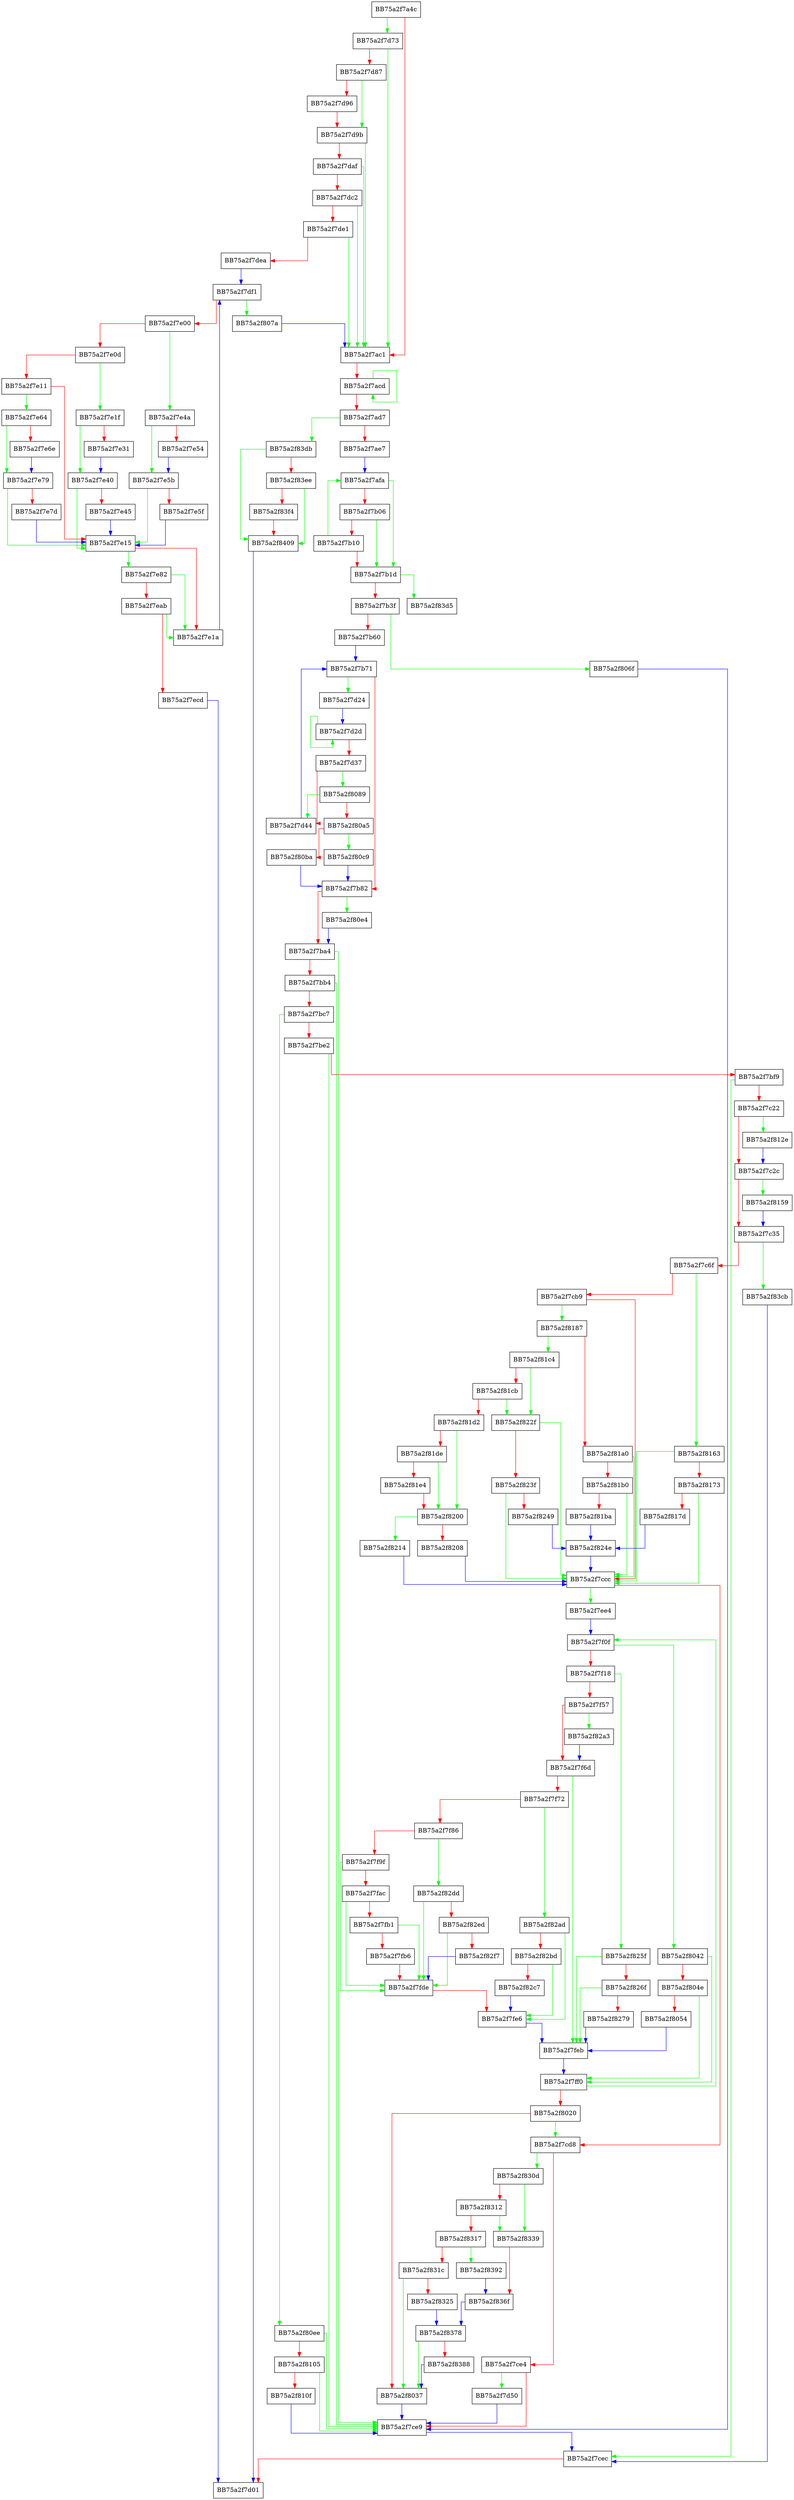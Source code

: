 digraph O97Scan {
  node [shape="box"];
  graph [splines=ortho];
  BB75a2f7a4c -> BB75a2f7d73 [color="green"];
  BB75a2f7a4c -> BB75a2f7ac1 [color="red"];
  BB75a2f7ac1 -> BB75a2f7acd [color="red"];
  BB75a2f7acd -> BB75a2f7acd [color="green"];
  BB75a2f7acd -> BB75a2f7ad7 [color="red"];
  BB75a2f7ad7 -> BB75a2f83db [color="green"];
  BB75a2f7ad7 -> BB75a2f7ae7 [color="red"];
  BB75a2f7ae7 -> BB75a2f7afa [color="blue"];
  BB75a2f7afa -> BB75a2f7b1d [color="green"];
  BB75a2f7afa -> BB75a2f7b06 [color="red"];
  BB75a2f7b06 -> BB75a2f7b1d [color="green"];
  BB75a2f7b06 -> BB75a2f7b10 [color="red"];
  BB75a2f7b10 -> BB75a2f7afa [color="green"];
  BB75a2f7b10 -> BB75a2f7b1d [color="red"];
  BB75a2f7b1d -> BB75a2f83d5 [color="green"];
  BB75a2f7b1d -> BB75a2f7b3f [color="red"];
  BB75a2f7b3f -> BB75a2f806f [color="green"];
  BB75a2f7b3f -> BB75a2f7b60 [color="red"];
  BB75a2f7b60 -> BB75a2f7b71 [color="blue"];
  BB75a2f7b71 -> BB75a2f7d24 [color="green"];
  BB75a2f7b71 -> BB75a2f7b82 [color="red"];
  BB75a2f7b82 -> BB75a2f80e4 [color="green"];
  BB75a2f7b82 -> BB75a2f7ba4 [color="red"];
  BB75a2f7ba4 -> BB75a2f7ce9 [color="green"];
  BB75a2f7ba4 -> BB75a2f7bb4 [color="red"];
  BB75a2f7bb4 -> BB75a2f7ce9 [color="green"];
  BB75a2f7bb4 -> BB75a2f7bc7 [color="red"];
  BB75a2f7bc7 -> BB75a2f80ee [color="green"];
  BB75a2f7bc7 -> BB75a2f7be2 [color="red"];
  BB75a2f7be2 -> BB75a2f7ce9 [color="green"];
  BB75a2f7be2 -> BB75a2f7bf9 [color="red"];
  BB75a2f7bf9 -> BB75a2f7cec [color="green"];
  BB75a2f7bf9 -> BB75a2f7c22 [color="red"];
  BB75a2f7c22 -> BB75a2f812e [color="green"];
  BB75a2f7c22 -> BB75a2f7c2c [color="red"];
  BB75a2f7c2c -> BB75a2f8159 [color="green"];
  BB75a2f7c2c -> BB75a2f7c35 [color="red"];
  BB75a2f7c35 -> BB75a2f83cb [color="green"];
  BB75a2f7c35 -> BB75a2f7c6f [color="red"];
  BB75a2f7c6f -> BB75a2f8163 [color="green"];
  BB75a2f7c6f -> BB75a2f7cb9 [color="red"];
  BB75a2f7cb9 -> BB75a2f8187 [color="green"];
  BB75a2f7cb9 -> BB75a2f7ccc [color="red"];
  BB75a2f7ccc -> BB75a2f7ee4 [color="green"];
  BB75a2f7ccc -> BB75a2f7cd8 [color="red"];
  BB75a2f7cd8 -> BB75a2f830d [color="green"];
  BB75a2f7cd8 -> BB75a2f7ce4 [color="red"];
  BB75a2f7ce4 -> BB75a2f7d50 [color="green"];
  BB75a2f7ce4 -> BB75a2f7ce9 [color="red"];
  BB75a2f7ce9 -> BB75a2f7cec [color="blue"];
  BB75a2f7cec -> BB75a2f7d01 [color="red"];
  BB75a2f7d24 -> BB75a2f7d2d [color="blue"];
  BB75a2f7d2d -> BB75a2f7d2d [color="green"];
  BB75a2f7d2d -> BB75a2f7d37 [color="red"];
  BB75a2f7d37 -> BB75a2f8089 [color="green"];
  BB75a2f7d37 -> BB75a2f7d44 [color="red"];
  BB75a2f7d44 -> BB75a2f7b71 [color="blue"];
  BB75a2f7d50 -> BB75a2f7ce9 [color="blue"];
  BB75a2f7d73 -> BB75a2f7ac1 [color="green"];
  BB75a2f7d73 -> BB75a2f7d87 [color="red"];
  BB75a2f7d87 -> BB75a2f7d9b [color="green"];
  BB75a2f7d87 -> BB75a2f7d96 [color="red"];
  BB75a2f7d96 -> BB75a2f7d9b [color="red"];
  BB75a2f7d9b -> BB75a2f7ac1 [color="green"];
  BB75a2f7d9b -> BB75a2f7daf [color="red"];
  BB75a2f7daf -> BB75a2f7ac1 [color="green"];
  BB75a2f7daf -> BB75a2f7dc2 [color="red"];
  BB75a2f7dc2 -> BB75a2f7ac1 [color="green"];
  BB75a2f7dc2 -> BB75a2f7de1 [color="red"];
  BB75a2f7de1 -> BB75a2f7ac1 [color="green"];
  BB75a2f7de1 -> BB75a2f7dea [color="red"];
  BB75a2f7dea -> BB75a2f7df1 [color="blue"];
  BB75a2f7df1 -> BB75a2f807a [color="green"];
  BB75a2f7df1 -> BB75a2f7e00 [color="red"];
  BB75a2f7e00 -> BB75a2f7e4a [color="green"];
  BB75a2f7e00 -> BB75a2f7e0d [color="red"];
  BB75a2f7e0d -> BB75a2f7e1f [color="green"];
  BB75a2f7e0d -> BB75a2f7e11 [color="red"];
  BB75a2f7e11 -> BB75a2f7e64 [color="green"];
  BB75a2f7e11 -> BB75a2f7e15 [color="red"];
  BB75a2f7e15 -> BB75a2f7e82 [color="green"];
  BB75a2f7e15 -> BB75a2f7e1a [color="red"];
  BB75a2f7e1a -> BB75a2f7df1 [color="blue"];
  BB75a2f7e1f -> BB75a2f7e40 [color="green"];
  BB75a2f7e1f -> BB75a2f7e31 [color="red"];
  BB75a2f7e31 -> BB75a2f7e40 [color="blue"];
  BB75a2f7e40 -> BB75a2f7e15 [color="green"];
  BB75a2f7e40 -> BB75a2f7e45 [color="red"];
  BB75a2f7e45 -> BB75a2f7e15 [color="blue"];
  BB75a2f7e4a -> BB75a2f7e5b [color="green"];
  BB75a2f7e4a -> BB75a2f7e54 [color="red"];
  BB75a2f7e54 -> BB75a2f7e5b [color="blue"];
  BB75a2f7e5b -> BB75a2f7e15 [color="green"];
  BB75a2f7e5b -> BB75a2f7e5f [color="red"];
  BB75a2f7e5f -> BB75a2f7e15 [color="blue"];
  BB75a2f7e64 -> BB75a2f7e79 [color="green"];
  BB75a2f7e64 -> BB75a2f7e6e [color="red"];
  BB75a2f7e6e -> BB75a2f7e79 [color="blue"];
  BB75a2f7e79 -> BB75a2f7e15 [color="green"];
  BB75a2f7e79 -> BB75a2f7e7d [color="red"];
  BB75a2f7e7d -> BB75a2f7e15 [color="blue"];
  BB75a2f7e82 -> BB75a2f7e1a [color="green"];
  BB75a2f7e82 -> BB75a2f7eab [color="red"];
  BB75a2f7eab -> BB75a2f7e1a [color="green"];
  BB75a2f7eab -> BB75a2f7ecd [color="red"];
  BB75a2f7ecd -> BB75a2f7d01 [color="blue"];
  BB75a2f7ee4 -> BB75a2f7f0f [color="blue"];
  BB75a2f7f0f -> BB75a2f8042 [color="green"];
  BB75a2f7f0f -> BB75a2f7f18 [color="red"];
  BB75a2f7f18 -> BB75a2f825f [color="green"];
  BB75a2f7f18 -> BB75a2f7f57 [color="red"];
  BB75a2f7f57 -> BB75a2f82a3 [color="green"];
  BB75a2f7f57 -> BB75a2f7f6d [color="red"];
  BB75a2f7f6d -> BB75a2f7feb [color="green"];
  BB75a2f7f6d -> BB75a2f7f72 [color="red"];
  BB75a2f7f72 -> BB75a2f82ad [color="green"];
  BB75a2f7f72 -> BB75a2f7f86 [color="red"];
  BB75a2f7f86 -> BB75a2f82dd [color="green"];
  BB75a2f7f86 -> BB75a2f7f9f [color="red"];
  BB75a2f7f9f -> BB75a2f7fde [color="green"];
  BB75a2f7f9f -> BB75a2f7fac [color="red"];
  BB75a2f7fac -> BB75a2f7fde [color="green"];
  BB75a2f7fac -> BB75a2f7fb1 [color="red"];
  BB75a2f7fb1 -> BB75a2f7fde [color="green"];
  BB75a2f7fb1 -> BB75a2f7fb6 [color="red"];
  BB75a2f7fb6 -> BB75a2f7fde [color="red"];
  BB75a2f7fde -> BB75a2f7fe6 [color="red"];
  BB75a2f7fe6 -> BB75a2f7feb [color="blue"];
  BB75a2f7feb -> BB75a2f7ff0 [color="blue"];
  BB75a2f7ff0 -> BB75a2f7f0f [color="green"];
  BB75a2f7ff0 -> BB75a2f8020 [color="red"];
  BB75a2f8020 -> BB75a2f7cd8 [color="green"];
  BB75a2f8020 -> BB75a2f8037 [color="red"];
  BB75a2f8037 -> BB75a2f7ce9 [color="blue"];
  BB75a2f8042 -> BB75a2f7ff0 [color="green"];
  BB75a2f8042 -> BB75a2f804e [color="red"];
  BB75a2f804e -> BB75a2f7ff0 [color="green"];
  BB75a2f804e -> BB75a2f8054 [color="red"];
  BB75a2f8054 -> BB75a2f7feb [color="blue"];
  BB75a2f806f -> BB75a2f7ce9 [color="blue"];
  BB75a2f807a -> BB75a2f7ac1 [color="blue"];
  BB75a2f8089 -> BB75a2f7d44 [color="green"];
  BB75a2f8089 -> BB75a2f80a5 [color="red"];
  BB75a2f80a5 -> BB75a2f80c9 [color="green"];
  BB75a2f80a5 -> BB75a2f80ba [color="red"];
  BB75a2f80ba -> BB75a2f7b82 [color="blue"];
  BB75a2f80c9 -> BB75a2f7b82 [color="blue"];
  BB75a2f80e4 -> BB75a2f7ba4 [color="blue"];
  BB75a2f80ee -> BB75a2f7ce9 [color="green"];
  BB75a2f80ee -> BB75a2f8105 [color="red"];
  BB75a2f8105 -> BB75a2f7ce9 [color="green"];
  BB75a2f8105 -> BB75a2f810f [color="red"];
  BB75a2f810f -> BB75a2f7ce9 [color="blue"];
  BB75a2f812e -> BB75a2f7c2c [color="blue"];
  BB75a2f8159 -> BB75a2f7c35 [color="blue"];
  BB75a2f8163 -> BB75a2f7ccc [color="green"];
  BB75a2f8163 -> BB75a2f8173 [color="red"];
  BB75a2f8173 -> BB75a2f7ccc [color="green"];
  BB75a2f8173 -> BB75a2f817d [color="red"];
  BB75a2f817d -> BB75a2f824e [color="blue"];
  BB75a2f8187 -> BB75a2f81c4 [color="green"];
  BB75a2f8187 -> BB75a2f81a0 [color="red"];
  BB75a2f81a0 -> BB75a2f7ccc [color="green"];
  BB75a2f81a0 -> BB75a2f81b0 [color="red"];
  BB75a2f81b0 -> BB75a2f7ccc [color="green"];
  BB75a2f81b0 -> BB75a2f81ba [color="red"];
  BB75a2f81ba -> BB75a2f824e [color="blue"];
  BB75a2f81c4 -> BB75a2f822f [color="green"];
  BB75a2f81c4 -> BB75a2f81cb [color="red"];
  BB75a2f81cb -> BB75a2f822f [color="green"];
  BB75a2f81cb -> BB75a2f81d2 [color="red"];
  BB75a2f81d2 -> BB75a2f8200 [color="green"];
  BB75a2f81d2 -> BB75a2f81de [color="red"];
  BB75a2f81de -> BB75a2f8200 [color="green"];
  BB75a2f81de -> BB75a2f81e4 [color="red"];
  BB75a2f81e4 -> BB75a2f8200 [color="red"];
  BB75a2f8200 -> BB75a2f8214 [color="green"];
  BB75a2f8200 -> BB75a2f8208 [color="red"];
  BB75a2f8208 -> BB75a2f7ccc [color="blue"];
  BB75a2f8214 -> BB75a2f7ccc [color="blue"];
  BB75a2f822f -> BB75a2f7ccc [color="green"];
  BB75a2f822f -> BB75a2f823f [color="red"];
  BB75a2f823f -> BB75a2f7ccc [color="green"];
  BB75a2f823f -> BB75a2f8249 [color="red"];
  BB75a2f8249 -> BB75a2f824e [color="blue"];
  BB75a2f824e -> BB75a2f7ccc [color="blue"];
  BB75a2f825f -> BB75a2f7feb [color="green"];
  BB75a2f825f -> BB75a2f826f [color="red"];
  BB75a2f826f -> BB75a2f7feb [color="green"];
  BB75a2f826f -> BB75a2f8279 [color="red"];
  BB75a2f8279 -> BB75a2f7feb [color="blue"];
  BB75a2f82a3 -> BB75a2f7f6d [color="blue"];
  BB75a2f82ad -> BB75a2f7fe6 [color="green"];
  BB75a2f82ad -> BB75a2f82bd [color="red"];
  BB75a2f82bd -> BB75a2f7fe6 [color="green"];
  BB75a2f82bd -> BB75a2f82c7 [color="red"];
  BB75a2f82c7 -> BB75a2f7fe6 [color="blue"];
  BB75a2f82dd -> BB75a2f7fde [color="green"];
  BB75a2f82dd -> BB75a2f82ed [color="red"];
  BB75a2f82ed -> BB75a2f7fde [color="green"];
  BB75a2f82ed -> BB75a2f82f7 [color="red"];
  BB75a2f82f7 -> BB75a2f7fde [color="blue"];
  BB75a2f830d -> BB75a2f8339 [color="green"];
  BB75a2f830d -> BB75a2f8312 [color="red"];
  BB75a2f8312 -> BB75a2f8339 [color="green"];
  BB75a2f8312 -> BB75a2f8317 [color="red"];
  BB75a2f8317 -> BB75a2f8392 [color="green"];
  BB75a2f8317 -> BB75a2f831c [color="red"];
  BB75a2f831c -> BB75a2f8037 [color="green"];
  BB75a2f831c -> BB75a2f8325 [color="red"];
  BB75a2f8325 -> BB75a2f8378 [color="blue"];
  BB75a2f8339 -> BB75a2f836f [color="red"];
  BB75a2f836f -> BB75a2f8378 [color="blue"];
  BB75a2f8378 -> BB75a2f8037 [color="green"];
  BB75a2f8378 -> BB75a2f8388 [color="red"];
  BB75a2f8388 -> BB75a2f8037 [color="blue"];
  BB75a2f8392 -> BB75a2f836f [color="blue"];
  BB75a2f83cb -> BB75a2f7cec [color="blue"];
  BB75a2f83db -> BB75a2f8409 [color="green"];
  BB75a2f83db -> BB75a2f83ee [color="red"];
  BB75a2f83ee -> BB75a2f8409 [color="green"];
  BB75a2f83ee -> BB75a2f83f4 [color="red"];
  BB75a2f83f4 -> BB75a2f8409 [color="red"];
  BB75a2f8409 -> BB75a2f7d01 [color="blue"];
}